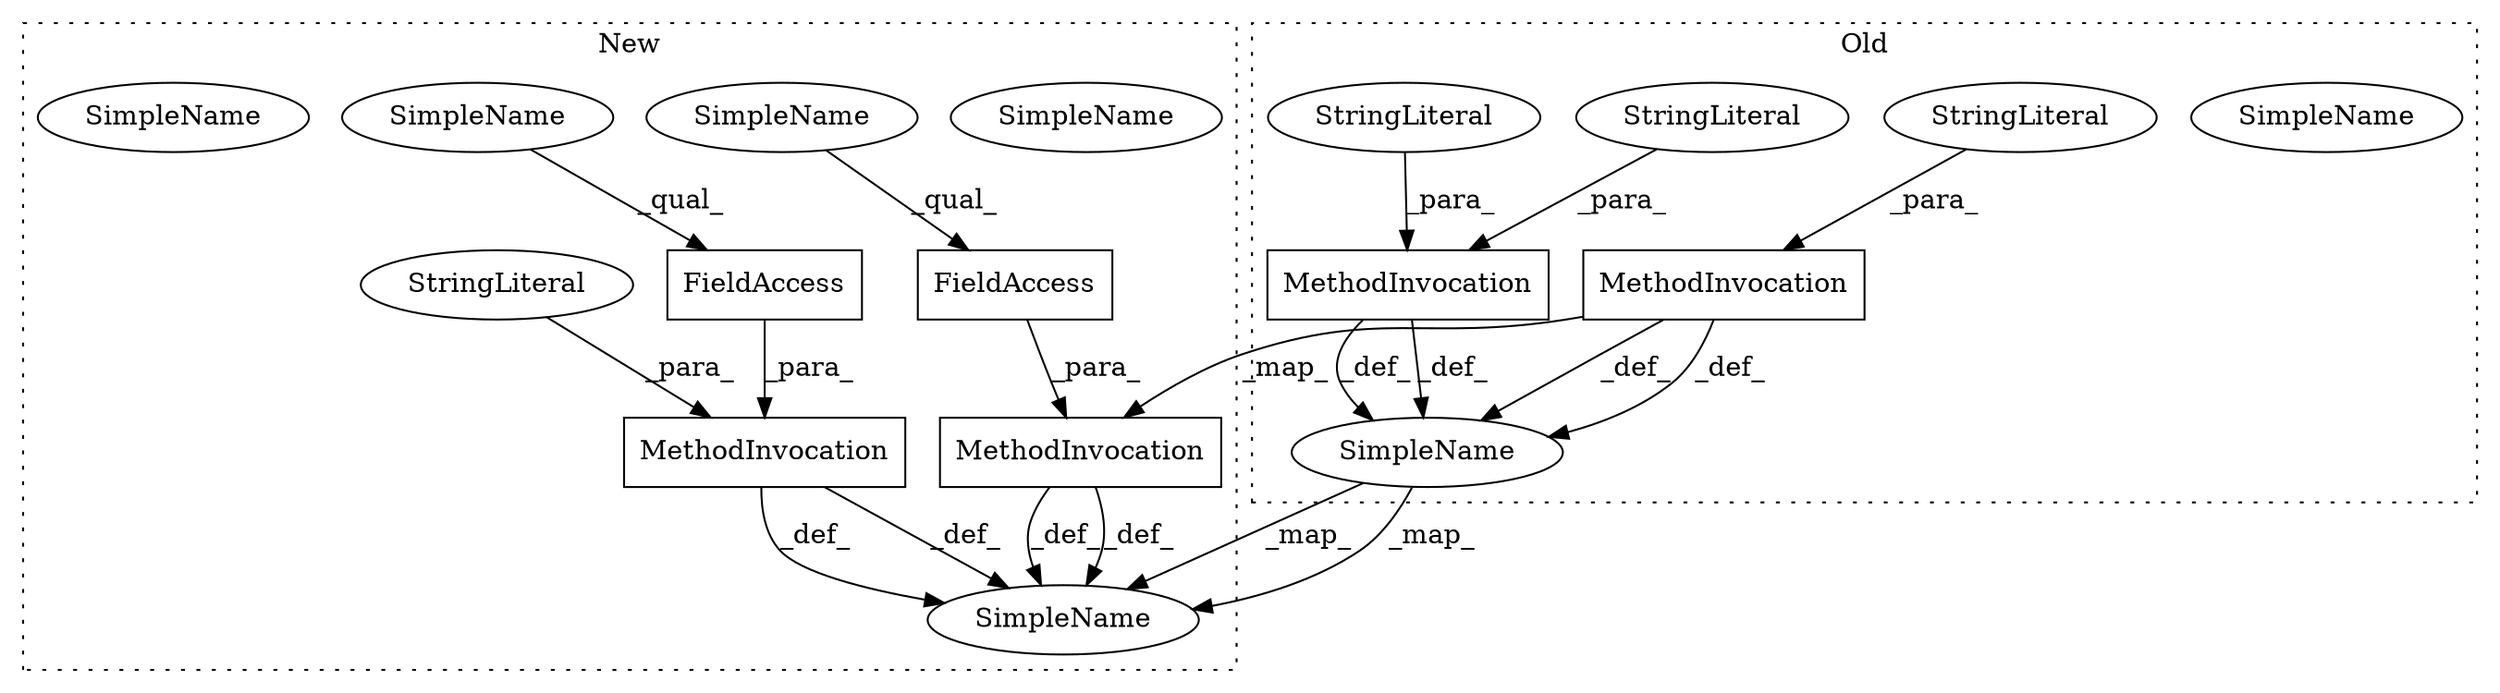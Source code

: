 digraph G {
subgraph cluster0 {
3 [label="MethodInvocation" a="32" s="435,504" l="4,1" shape="box"];
4 [label="MethodInvocation" a="32" s="825,859" l="4,1" shape="box"];
12 [label="SimpleName" a="42" s="400" l="11" shape="ellipse"];
13 [label="SimpleName" a="42" s="400" l="11" shape="ellipse"];
15 [label="StringLiteral" a="45" s="829" l="16" shape="ellipse"];
16 [label="StringLiteral" a="45" s="465" l="16" shape="ellipse"];
17 [label="StringLiteral" a="45" s="846" l="13" shape="ellipse"];
label = "Old";
style="dotted";
}
subgraph cluster1 {
1 [label="FieldAccess" a="22" s="754" l="17" shape="box"];
2 [label="FieldAccess" a="22" s="385" l="20" shape="box"];
5 [label="MethodInvocation" a="32" s="355,428" l="4,1" shape="box"];
6 [label="MethodInvocation" a="32" s="733,771" l="4,1" shape="box"];
7 [label="SimpleName" a="42" s="754" l="5" shape="ellipse"];
8 [label="SimpleName" a="42" s="754" l="5" shape="ellipse"];
9 [label="SimpleName" a="42" s="325" l="11" shape="ellipse"];
10 [label="SimpleName" a="42" s="385" l="5" shape="ellipse"];
11 [label="SimpleName" a="42" s="325" l="11" shape="ellipse"];
14 [label="StringLiteral" a="45" s="737" l="16" shape="ellipse"];
label = "New";
style="dotted";
}
1 -> 6 [label="_para_"];
2 -> 5 [label="_para_"];
3 -> 5 [label="_map_"];
3 -> 13 [label="_def_"];
3 -> 13 [label="_def_"];
4 -> 13 [label="_def_"];
4 -> 13 [label="_def_"];
5 -> 9 [label="_def_"];
5 -> 9 [label="_def_"];
6 -> 9 [label="_def_"];
6 -> 9 [label="_def_"];
8 -> 1 [label="_qual_"];
10 -> 2 [label="_qual_"];
13 -> 9 [label="_map_"];
13 -> 9 [label="_map_"];
14 -> 6 [label="_para_"];
15 -> 4 [label="_para_"];
16 -> 3 [label="_para_"];
17 -> 4 [label="_para_"];
}